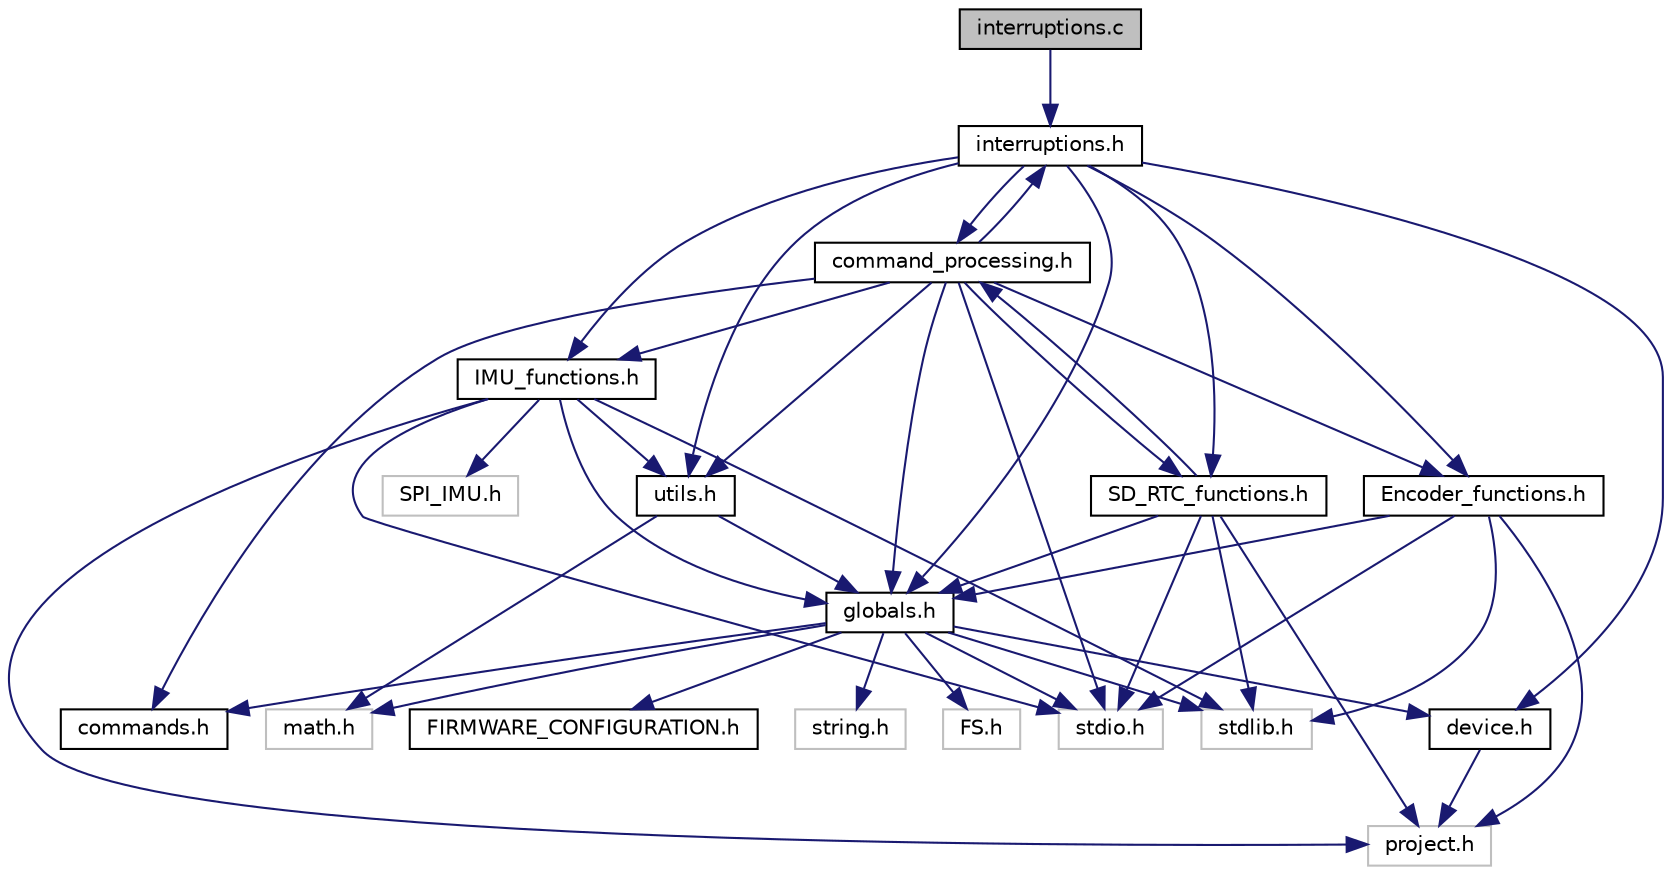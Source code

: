 digraph "interruptions.c"
{
 // LATEX_PDF_SIZE
  edge [fontname="Helvetica",fontsize="10",labelfontname="Helvetica",labelfontsize="10"];
  node [fontname="Helvetica",fontsize="10",shape=record];
  Node1 [label="interruptions.c",height=0.2,width=0.4,color="black", fillcolor="grey75", style="filled", fontcolor="black",tooltip="Interruption handling and firmware core functions."];
  Node1 -> Node2 [color="midnightblue",fontsize="10",style="solid",fontname="Helvetica"];
  Node2 [label="interruptions.h",height=0.2,width=0.4,color="black", fillcolor="white", style="filled",URL="$interruptions_8h.html",tooltip="Interruptions header file."];
  Node2 -> Node3 [color="midnightblue",fontsize="10",style="solid",fontname="Helvetica"];
  Node3 [label="device.h",height=0.2,width=0.4,color="black", fillcolor="white", style="filled",URL="$device_8h_source.html",tooltip=" "];
  Node3 -> Node4 [color="midnightblue",fontsize="10",style="solid",fontname="Helvetica"];
  Node4 [label="project.h",height=0.2,width=0.4,color="grey75", fillcolor="white", style="filled",tooltip=" "];
  Node2 -> Node5 [color="midnightblue",fontsize="10",style="solid",fontname="Helvetica"];
  Node5 [label="command_processing.h",height=0.2,width=0.4,color="black", fillcolor="white", style="filled",URL="$command__processing_8h.html",tooltip="Received commands processing functions"];
  Node5 -> Node6 [color="midnightblue",fontsize="10",style="solid",fontname="Helvetica"];
  Node6 [label="globals.h",height=0.2,width=0.4,color="black", fillcolor="white", style="filled",URL="$globals_8h.html",tooltip="Global definitions and macros are set in this file."];
  Node6 -> Node7 [color="midnightblue",fontsize="10",style="solid",fontname="Helvetica"];
  Node7 [label="FIRMWARE_CONFIGURATION.h",height=0.2,width=0.4,color="black", fillcolor="white", style="filled",URL="$_f_i_r_m_w_a_r_e___c_o_n_f_i_g_u_r_a_t_i_o_n_8h.html",tooltip="Definitions for SoftHand and Other Devices commands, parameters and packages."];
  Node6 -> Node3 [color="midnightblue",fontsize="10",style="solid",fontname="Helvetica"];
  Node6 -> Node8 [color="midnightblue",fontsize="10",style="solid",fontname="Helvetica"];
  Node8 [label="stdlib.h",height=0.2,width=0.4,color="grey75", fillcolor="white", style="filled",tooltip=" "];
  Node6 -> Node9 [color="midnightblue",fontsize="10",style="solid",fontname="Helvetica"];
  Node9 [label="string.h",height=0.2,width=0.4,color="grey75", fillcolor="white", style="filled",tooltip=" "];
  Node6 -> Node10 [color="midnightblue",fontsize="10",style="solid",fontname="Helvetica"];
  Node10 [label="stdio.h",height=0.2,width=0.4,color="grey75", fillcolor="white", style="filled",tooltip=" "];
  Node6 -> Node11 [color="midnightblue",fontsize="10",style="solid",fontname="Helvetica"];
  Node11 [label="math.h",height=0.2,width=0.4,color="grey75", fillcolor="white", style="filled",tooltip=" "];
  Node6 -> Node12 [color="midnightblue",fontsize="10",style="solid",fontname="Helvetica"];
  Node12 [label="commands.h",height=0.2,width=0.4,color="black", fillcolor="white", style="filled",URL="$commands_8h.html",tooltip="Definitions for SoftHand commands, parameters and packages."];
  Node6 -> Node13 [color="midnightblue",fontsize="10",style="solid",fontname="Helvetica"];
  Node13 [label="FS.h",height=0.2,width=0.4,color="grey75", fillcolor="white", style="filled",tooltip=" "];
  Node5 -> Node14 [color="midnightblue",fontsize="10",style="solid",fontname="Helvetica"];
  Node14 [label="IMU_functions.h",height=0.2,width=0.4,color="black", fillcolor="white", style="filled",URL="$_i_m_u__functions_8h.html",tooltip="Definition of IMU module functions."];
  Node14 -> Node4 [color="midnightblue",fontsize="10",style="solid",fontname="Helvetica"];
  Node14 -> Node6 [color="midnightblue",fontsize="10",style="solid",fontname="Helvetica"];
  Node14 -> Node8 [color="midnightblue",fontsize="10",style="solid",fontname="Helvetica"];
  Node14 -> Node10 [color="midnightblue",fontsize="10",style="solid",fontname="Helvetica"];
  Node14 -> Node15 [color="midnightblue",fontsize="10",style="solid",fontname="Helvetica"];
  Node15 [label="utils.h",height=0.2,width=0.4,color="black", fillcolor="white", style="filled",URL="$utils_8h.html",tooltip="Utility functions declaration."];
  Node15 -> Node6 [color="midnightblue",fontsize="10",style="solid",fontname="Helvetica"];
  Node15 -> Node11 [color="midnightblue",fontsize="10",style="solid",fontname="Helvetica"];
  Node14 -> Node16 [color="midnightblue",fontsize="10",style="solid",fontname="Helvetica"];
  Node16 [label="SPI_IMU.h",height=0.2,width=0.4,color="grey75", fillcolor="white", style="filled",tooltip=" "];
  Node5 -> Node17 [color="midnightblue",fontsize="10",style="solid",fontname="Helvetica"];
  Node17 [label="Encoder_functions.h",height=0.2,width=0.4,color="black", fillcolor="white", style="filled",URL="$_encoder__functions_8h.html",tooltip="Definition of Encoder module functions."];
  Node17 -> Node4 [color="midnightblue",fontsize="10",style="solid",fontname="Helvetica"];
  Node17 -> Node6 [color="midnightblue",fontsize="10",style="solid",fontname="Helvetica"];
  Node17 -> Node8 [color="midnightblue",fontsize="10",style="solid",fontname="Helvetica"];
  Node17 -> Node10 [color="midnightblue",fontsize="10",style="solid",fontname="Helvetica"];
  Node5 -> Node18 [color="midnightblue",fontsize="10",style="solid",fontname="Helvetica"];
  Node18 [label="SD_RTC_functions.h",height=0.2,width=0.4,color="black", fillcolor="white", style="filled",URL="$_s_d___r_t_c__functions_8h.html",tooltip="Definition of SD and RTC module functions."];
  Node18 -> Node4 [color="midnightblue",fontsize="10",style="solid",fontname="Helvetica"];
  Node18 -> Node6 [color="midnightblue",fontsize="10",style="solid",fontname="Helvetica"];
  Node18 -> Node8 [color="midnightblue",fontsize="10",style="solid",fontname="Helvetica"];
  Node18 -> Node10 [color="midnightblue",fontsize="10",style="solid",fontname="Helvetica"];
  Node18 -> Node5 [color="midnightblue",fontsize="10",style="solid",fontname="Helvetica"];
  Node5 -> Node2 [color="midnightblue",fontsize="10",style="solid",fontname="Helvetica"];
  Node5 -> Node15 [color="midnightblue",fontsize="10",style="solid",fontname="Helvetica"];
  Node5 -> Node12 [color="midnightblue",fontsize="10",style="solid",fontname="Helvetica"];
  Node5 -> Node10 [color="midnightblue",fontsize="10",style="solid",fontname="Helvetica"];
  Node2 -> Node14 [color="midnightblue",fontsize="10",style="solid",fontname="Helvetica"];
  Node2 -> Node17 [color="midnightblue",fontsize="10",style="solid",fontname="Helvetica"];
  Node2 -> Node18 [color="midnightblue",fontsize="10",style="solid",fontname="Helvetica"];
  Node2 -> Node6 [color="midnightblue",fontsize="10",style="solid",fontname="Helvetica"];
  Node2 -> Node15 [color="midnightblue",fontsize="10",style="solid",fontname="Helvetica"];
}
